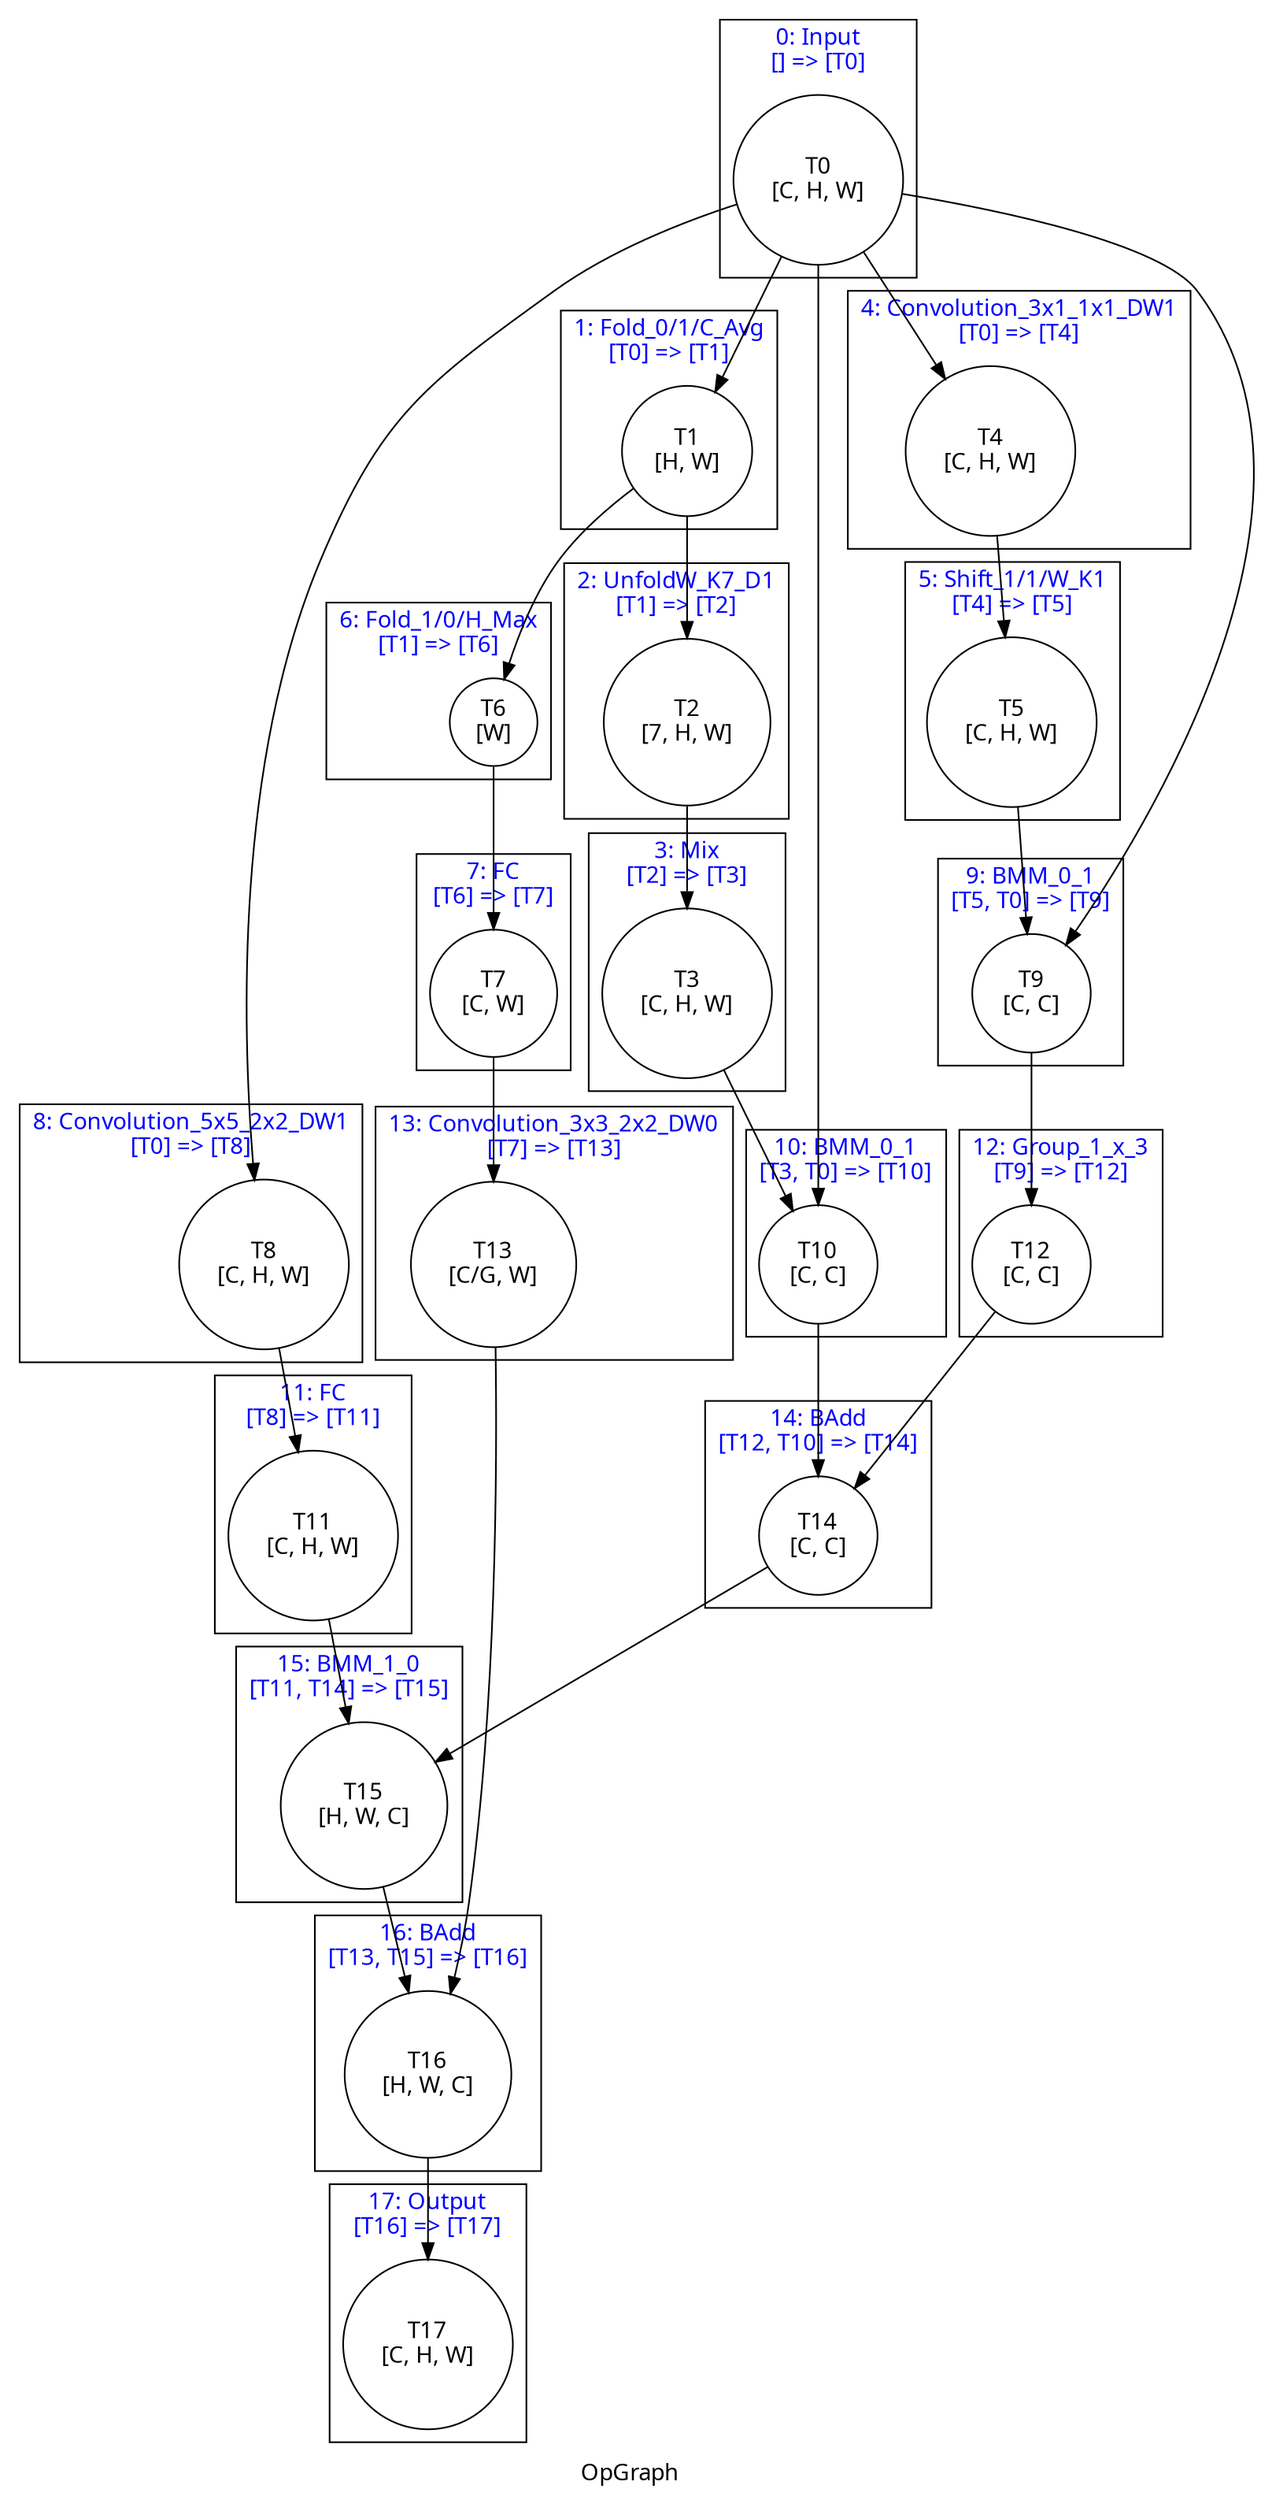 digraph OpGraph {
    label = "OpGraph"
    fontname = "Graphik";
    subgraph tensors {
        node [shape = circle, color = black, fontname = "Graphik"]
        t_0; t_1; t_2; t_3; t_4; t_5; t_6; t_7; t_8; t_9; t_10; t_11; t_12; t_13; t_14; t_15; t_16; t_17; 
    }
    subgraph cluster_0 {
        fontcolor = blue;
        label = "0: Input\n[] => [T0]";
        t_0 [label = "T0\n[C, H, W]"];
    }
    subgraph cluster_1 {
        fontcolor = blue;
        label = "1: Fold_0/1/C_Avg\n[T0] => [T1]";
        t_1 [label = "T1\n[H, W]"];
    }
    subgraph cluster_2 {
        fontcolor = blue;
        label = "2: UnfoldW_K7_D1\n[T1] => [T2]";
        t_2 [label = "T2\n[7, H, W]"];
    }
    subgraph cluster_3 {
        fontcolor = blue;
        label = "3: Mix\n[T2] => [T3]";
        t_3 [label = "T3\n[C, H, W]"];
    }
    subgraph cluster_4 {
        fontcolor = blue;
        label = "4: Convolution_3x1_1x1_DW1\n[T0] => [T4]";
        t_4 [label = "T4\n[C, H, W]"];
    }
    subgraph cluster_5 {
        fontcolor = blue;
        label = "5: Shift_1/1/W_K1\n[T4] => [T5]";
        t_5 [label = "T5\n[C, H, W]"];
    }
    subgraph cluster_6 {
        fontcolor = blue;
        label = "6: Fold_1/0/H_Max\n[T1] => [T6]";
        t_6 [label = "T6\n[W]"];
    }
    subgraph cluster_7 {
        fontcolor = blue;
        label = "7: FC\n[T6] => [T7]";
        t_7 [label = "T7\n[C, W]"];
    }
    subgraph cluster_8 {
        fontcolor = blue;
        label = "8: Convolution_5x5_2x2_DW1\n[T0] => [T8]";
        t_8 [label = "T8\n[C, H, W]"];
    }
    subgraph cluster_9 {
        fontcolor = blue;
        label = "9: BMM_0_1\n[T5, T0] => [T9]";
        t_9 [label = "T9\n[C, C]"];
    }
    subgraph cluster_10 {
        fontcolor = blue;
        label = "10: BMM_0_1\n[T3, T0] => [T10]";
        t_10 [label = "T10\n[C, C]"];
    }
    subgraph cluster_11 {
        fontcolor = blue;
        label = "11: FC\n[T8] => [T11]";
        t_11 [label = "T11\n[C, H, W]"];
    }
    subgraph cluster_12 {
        fontcolor = blue;
        label = "12: Group_1_x_3\n[T9] => [T12]";
        t_12 [label = "T12\n[C, C]"];
    }
    subgraph cluster_13 {
        fontcolor = blue;
        label = "13: Convolution_3x3_2x2_DW0\n[T7] => [T13]";
        t_13 [label = "T13\n[C/G, W]"];
    }
    subgraph cluster_14 {
        fontcolor = blue;
        label = "14: BAdd\n[T12, T10] => [T14]";
        t_14 [label = "T14\n[C, C]"];
    }
    subgraph cluster_15 {
        fontcolor = blue;
        label = "15: BMM_1_0\n[T11, T14] => [T15]";
        t_15 [label = "T15\n[H, W, C]"];
    }
    subgraph cluster_16 {
        fontcolor = blue;
        label = "16: BAdd\n[T13, T15] => [T16]";
        t_16 [label = "T16\n[H, W, C]"];
    }
    subgraph cluster_17 {
        fontcolor = blue;
        label = "17: Output\n[T16] => [T17]";
        t_17 [label = "T17\n[C, H, W]"];
    }
    t_0 -> t_1;
    t_0 -> t_4;
    t_0 -> t_8;
    t_0 -> t_9;
    t_0 -> t_10;
    t_1 -> t_2;
    t_1 -> t_6;
    t_2 -> t_3;
    t_3 -> t_10;
    t_4 -> t_5;
    t_5 -> t_9;
    t_6 -> t_7;
    t_7 -> t_13;
    t_8 -> t_11;
    t_9 -> t_12;
    t_10 -> t_14;
    t_11 -> t_15;
    t_12 -> t_14;
    t_13 -> t_16;
    t_14 -> t_15;
    t_15 -> t_16;
    t_16 -> t_17;
}

